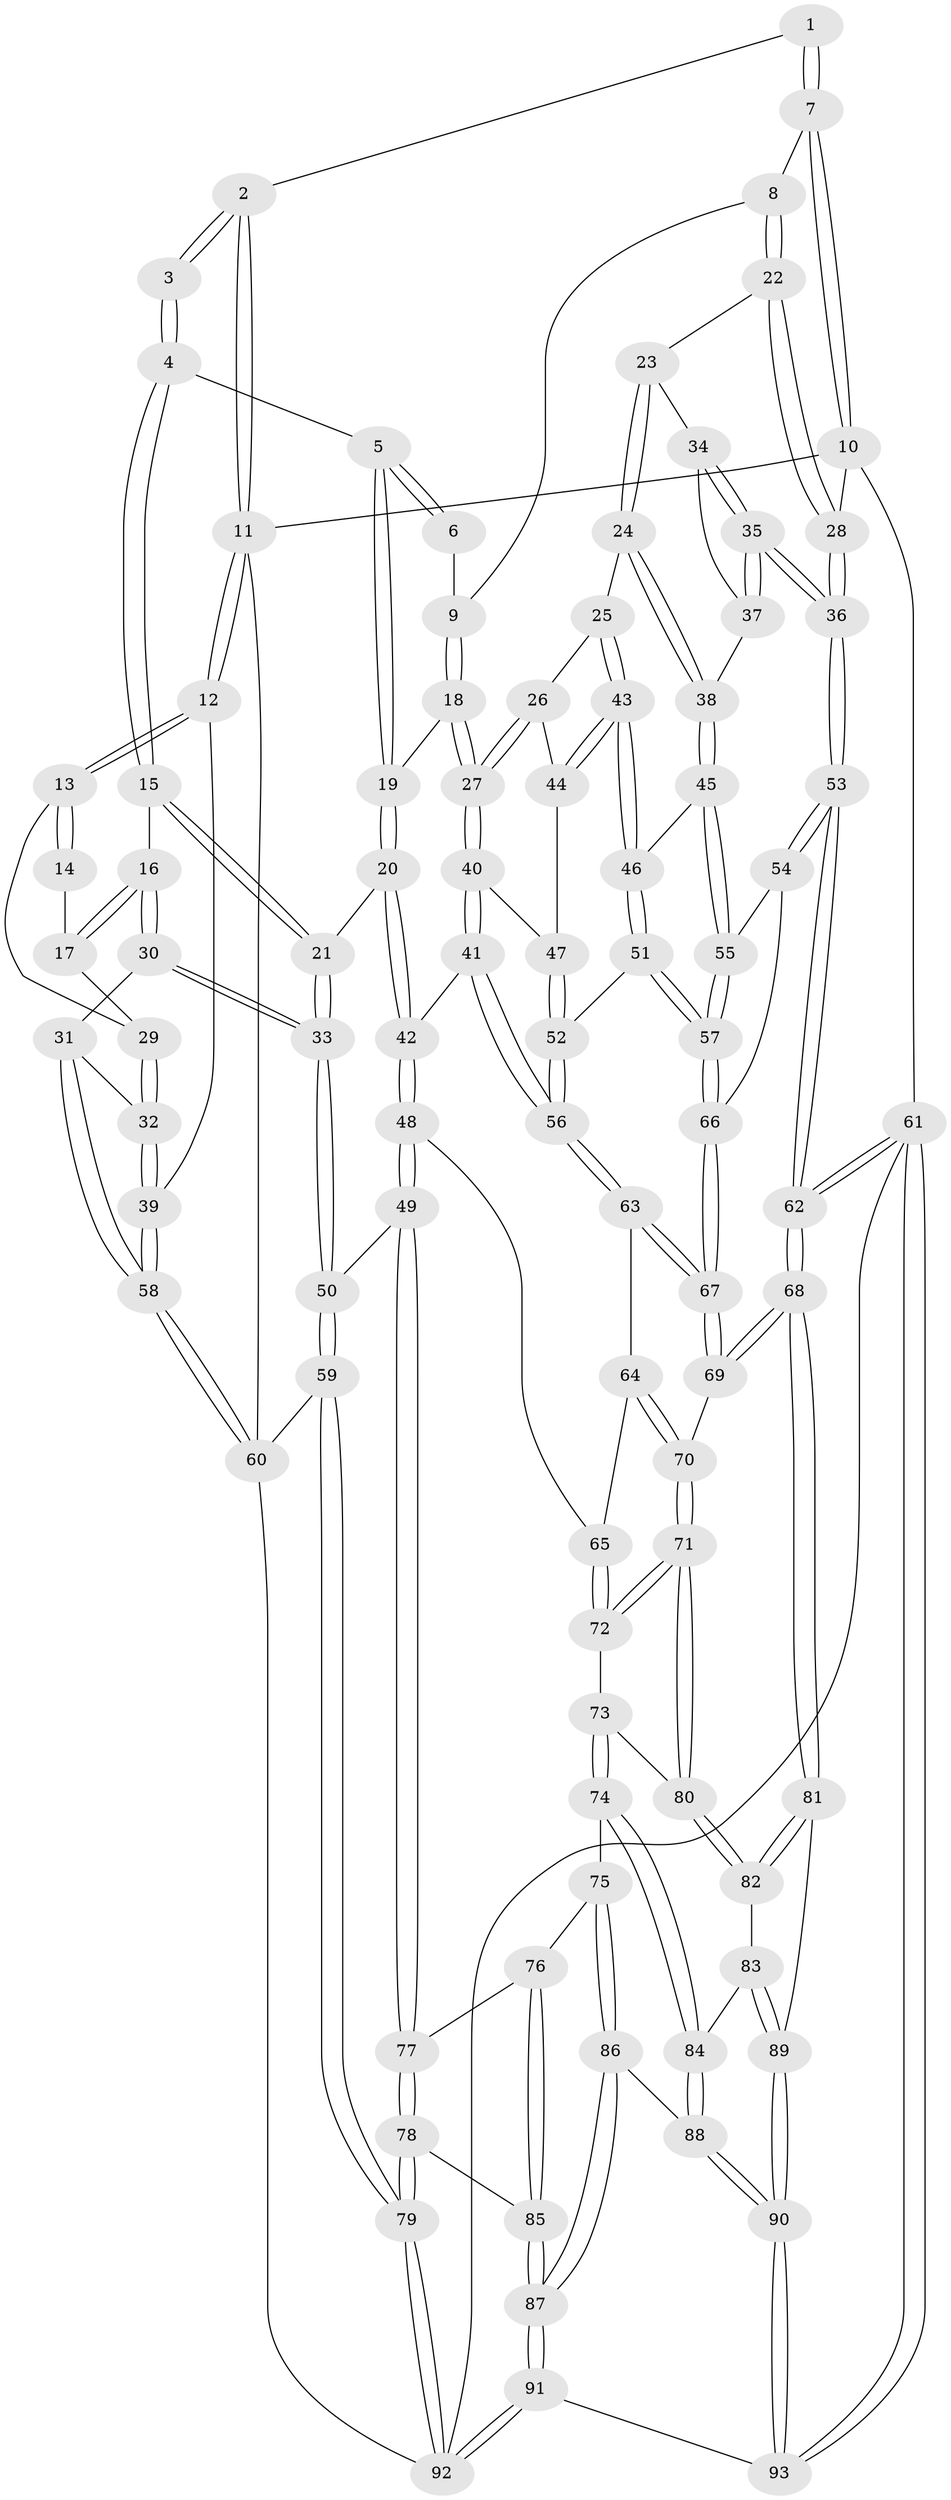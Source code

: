 // coarse degree distribution, {3: 0.425531914893617, 4: 0.5106382978723404, 6: 0.02127659574468085, 5: 0.0425531914893617}
// Generated by graph-tools (version 1.1) at 2025/38/03/04/25 23:38:35]
// undirected, 93 vertices, 229 edges
graph export_dot {
  node [color=gray90,style=filled];
  1 [pos="+0.7026248925065717+0"];
  2 [pos="+0.33364315285842067+0"];
  3 [pos="+0.3331847578169999+0"];
  4 [pos="+0.3616996286443849+0"];
  5 [pos="+0.5400882930046003+0.1129546149892767"];
  6 [pos="+0.6655669689583015+0.03481895167353282"];
  7 [pos="+1+0"];
  8 [pos="+0.8338202170965994+0.10741813498946676"];
  9 [pos="+0.70659396034669+0.12815752618580076"];
  10 [pos="+1+0"];
  11 [pos="+0+0"];
  12 [pos="+0+0.06654839472480996"];
  13 [pos="+0+0.10165536413698459"];
  14 [pos="+0.17104993845249186+0.03458788769211546"];
  15 [pos="+0.3341166613414859+0.139879174397344"];
  16 [pos="+0.19324563195984126+0.21185613269884424"];
  17 [pos="+0.1135752527104439+0.17550304567064973"];
  18 [pos="+0.6401425531329388+0.2197551254823461"];
  19 [pos="+0.5723713744251534+0.19952905432335355"];
  20 [pos="+0.4706035318092079+0.271055841054227"];
  21 [pos="+0.38585486657735135+0.2567807641068433"];
  22 [pos="+0.8446256127459022+0.21008867925372707"];
  23 [pos="+0.8448481782087777+0.21250961731276533"];
  24 [pos="+0.8236236542589661+0.24844658654285734"];
  25 [pos="+0.8074555552754712+0.2655455488999781"];
  26 [pos="+0.7330752893722093+0.26117883088793237"];
  27 [pos="+0.6609740746388671+0.25046833601222396"];
  28 [pos="+1+0"];
  29 [pos="+0.0963450279619004+0.18082698172831846"];
  30 [pos="+0.22227395924879578+0.3584753721635135"];
  31 [pos="+0.20520265056390896+0.3599514041356432"];
  32 [pos="+0.07834580133903452+0.2799706134579868"];
  33 [pos="+0.28431929748360524+0.3919952719184029"];
  34 [pos="+0.8747706630139508+0.21795479953155142"];
  35 [pos="+1+0.1869151501570826"];
  36 [pos="+1+0.1738174168617725"];
  37 [pos="+0.9709652170912719+0.31852664314519324"];
  38 [pos="+0.9546163428143254+0.3311445856329217"];
  39 [pos="+0+0.4605887507213045"];
  40 [pos="+0.6525632416922273+0.31884772793461547"];
  41 [pos="+0.64728918066762+0.32979264793084717"];
  42 [pos="+0.528329653429118+0.4272422531296034"];
  43 [pos="+0.8212579360958003+0.34562257971256743"];
  44 [pos="+0.7428907500696312+0.3490581837964349"];
  45 [pos="+0.9441322744438119+0.34558982031687996"];
  46 [pos="+0.830629160086379+0.37135767681387555"];
  47 [pos="+0.722254519178484+0.3612379801216057"];
  48 [pos="+0.5111995233783282+0.5198125730294071"];
  49 [pos="+0.46433473795915975+0.5422697256774436"];
  50 [pos="+0.29442088595367716+0.42382438229258507"];
  51 [pos="+0.8123814682553859+0.4452799174664144"];
  52 [pos="+0.7676018629395647+0.4511014028403156"];
  53 [pos="+1+0.5429651637164828"];
  54 [pos="+1+0.4710366464630539"];
  55 [pos="+0.9527869638030934+0.41306492463902217"];
  56 [pos="+0.7090718309961469+0.47548193692635204"];
  57 [pos="+0.8301372798539159+0.46215707331560574"];
  58 [pos="+0+0.507441577550425"];
  59 [pos="+0.08273268156604176+0.6782753135236547"];
  60 [pos="+0+0.6358292400240715"];
  61 [pos="+1+1"];
  62 [pos="+1+0.7710896034798784"];
  63 [pos="+0.6726634770885238+0.5107750294329587"];
  64 [pos="+0.6685235308194413+0.5143280799587934"];
  65 [pos="+0.5844374023407783+0.5385872865445374"];
  66 [pos="+0.862797391908591+0.5194963082114876"];
  67 [pos="+0.8658713102353883+0.5842075132051752"];
  68 [pos="+1+0.7680271494671379"];
  69 [pos="+0.8696876214691385+0.6188825619325936"];
  70 [pos="+0.798236683963737+0.6495269175823256"];
  71 [pos="+0.7890016437060574+0.6603838353634214"];
  72 [pos="+0.6212778323751935+0.6117534558150978"];
  73 [pos="+0.6370237952313716+0.6787678532192792"];
  74 [pos="+0.6302191422750176+0.7103178159782875"];
  75 [pos="+0.5481276360839055+0.7395625010212332"];
  76 [pos="+0.49565537176707614+0.6959964530088166"];
  77 [pos="+0.4574064954915348+0.559632630243788"];
  78 [pos="+0.22767944751351715+0.7500262752691491"];
  79 [pos="+0.1997650572325158+0.7577390216683415"];
  80 [pos="+0.7782220354329283+0.6799983967276507"];
  81 [pos="+1+0.7942097696766122"];
  82 [pos="+0.7569709961147375+0.7844020194973944"];
  83 [pos="+0.7447993974191078+0.7984298019956805"];
  84 [pos="+0.7079839528242888+0.8176770932680109"];
  85 [pos="+0.4180382444042041+0.8064199518776122"];
  86 [pos="+0.5600119018999061+0.8915263417344881"];
  87 [pos="+0.5193787592317587+0.929235929904316"];
  88 [pos="+0.6849139037493973+0.8515496424701987"];
  89 [pos="+0.8811865764422168+0.9242789583187043"];
  90 [pos="+0.7998477752888992+1"];
  91 [pos="+0.4499404614100985+1"];
  92 [pos="+0.25270353855192856+1"];
  93 [pos="+0.7825637688686555+1"];
  1 -- 2;
  1 -- 7;
  1 -- 7;
  2 -- 3;
  2 -- 3;
  2 -- 11;
  2 -- 11;
  3 -- 4;
  3 -- 4;
  4 -- 5;
  4 -- 15;
  4 -- 15;
  5 -- 6;
  5 -- 6;
  5 -- 19;
  5 -- 19;
  6 -- 9;
  7 -- 8;
  7 -- 10;
  7 -- 10;
  8 -- 9;
  8 -- 22;
  8 -- 22;
  9 -- 18;
  9 -- 18;
  10 -- 11;
  10 -- 28;
  10 -- 61;
  11 -- 12;
  11 -- 12;
  11 -- 60;
  12 -- 13;
  12 -- 13;
  12 -- 39;
  13 -- 14;
  13 -- 14;
  13 -- 29;
  14 -- 17;
  15 -- 16;
  15 -- 21;
  15 -- 21;
  16 -- 17;
  16 -- 17;
  16 -- 30;
  16 -- 30;
  17 -- 29;
  18 -- 19;
  18 -- 27;
  18 -- 27;
  19 -- 20;
  19 -- 20;
  20 -- 21;
  20 -- 42;
  20 -- 42;
  21 -- 33;
  21 -- 33;
  22 -- 23;
  22 -- 28;
  22 -- 28;
  23 -- 24;
  23 -- 24;
  23 -- 34;
  24 -- 25;
  24 -- 38;
  24 -- 38;
  25 -- 26;
  25 -- 43;
  25 -- 43;
  26 -- 27;
  26 -- 27;
  26 -- 44;
  27 -- 40;
  27 -- 40;
  28 -- 36;
  28 -- 36;
  29 -- 32;
  29 -- 32;
  30 -- 31;
  30 -- 33;
  30 -- 33;
  31 -- 32;
  31 -- 58;
  31 -- 58;
  32 -- 39;
  32 -- 39;
  33 -- 50;
  33 -- 50;
  34 -- 35;
  34 -- 35;
  34 -- 37;
  35 -- 36;
  35 -- 36;
  35 -- 37;
  35 -- 37;
  36 -- 53;
  36 -- 53;
  37 -- 38;
  38 -- 45;
  38 -- 45;
  39 -- 58;
  39 -- 58;
  40 -- 41;
  40 -- 41;
  40 -- 47;
  41 -- 42;
  41 -- 56;
  41 -- 56;
  42 -- 48;
  42 -- 48;
  43 -- 44;
  43 -- 44;
  43 -- 46;
  43 -- 46;
  44 -- 47;
  45 -- 46;
  45 -- 55;
  45 -- 55;
  46 -- 51;
  46 -- 51;
  47 -- 52;
  47 -- 52;
  48 -- 49;
  48 -- 49;
  48 -- 65;
  49 -- 50;
  49 -- 77;
  49 -- 77;
  50 -- 59;
  50 -- 59;
  51 -- 52;
  51 -- 57;
  51 -- 57;
  52 -- 56;
  52 -- 56;
  53 -- 54;
  53 -- 54;
  53 -- 62;
  53 -- 62;
  54 -- 55;
  54 -- 66;
  55 -- 57;
  55 -- 57;
  56 -- 63;
  56 -- 63;
  57 -- 66;
  57 -- 66;
  58 -- 60;
  58 -- 60;
  59 -- 60;
  59 -- 79;
  59 -- 79;
  60 -- 92;
  61 -- 62;
  61 -- 62;
  61 -- 93;
  61 -- 93;
  61 -- 92;
  62 -- 68;
  62 -- 68;
  63 -- 64;
  63 -- 67;
  63 -- 67;
  64 -- 65;
  64 -- 70;
  64 -- 70;
  65 -- 72;
  65 -- 72;
  66 -- 67;
  66 -- 67;
  67 -- 69;
  67 -- 69;
  68 -- 69;
  68 -- 69;
  68 -- 81;
  68 -- 81;
  69 -- 70;
  70 -- 71;
  70 -- 71;
  71 -- 72;
  71 -- 72;
  71 -- 80;
  71 -- 80;
  72 -- 73;
  73 -- 74;
  73 -- 74;
  73 -- 80;
  74 -- 75;
  74 -- 84;
  74 -- 84;
  75 -- 76;
  75 -- 86;
  75 -- 86;
  76 -- 77;
  76 -- 85;
  76 -- 85;
  77 -- 78;
  77 -- 78;
  78 -- 79;
  78 -- 79;
  78 -- 85;
  79 -- 92;
  79 -- 92;
  80 -- 82;
  80 -- 82;
  81 -- 82;
  81 -- 82;
  81 -- 89;
  82 -- 83;
  83 -- 84;
  83 -- 89;
  83 -- 89;
  84 -- 88;
  84 -- 88;
  85 -- 87;
  85 -- 87;
  86 -- 87;
  86 -- 87;
  86 -- 88;
  87 -- 91;
  87 -- 91;
  88 -- 90;
  88 -- 90;
  89 -- 90;
  89 -- 90;
  90 -- 93;
  90 -- 93;
  91 -- 92;
  91 -- 92;
  91 -- 93;
}
